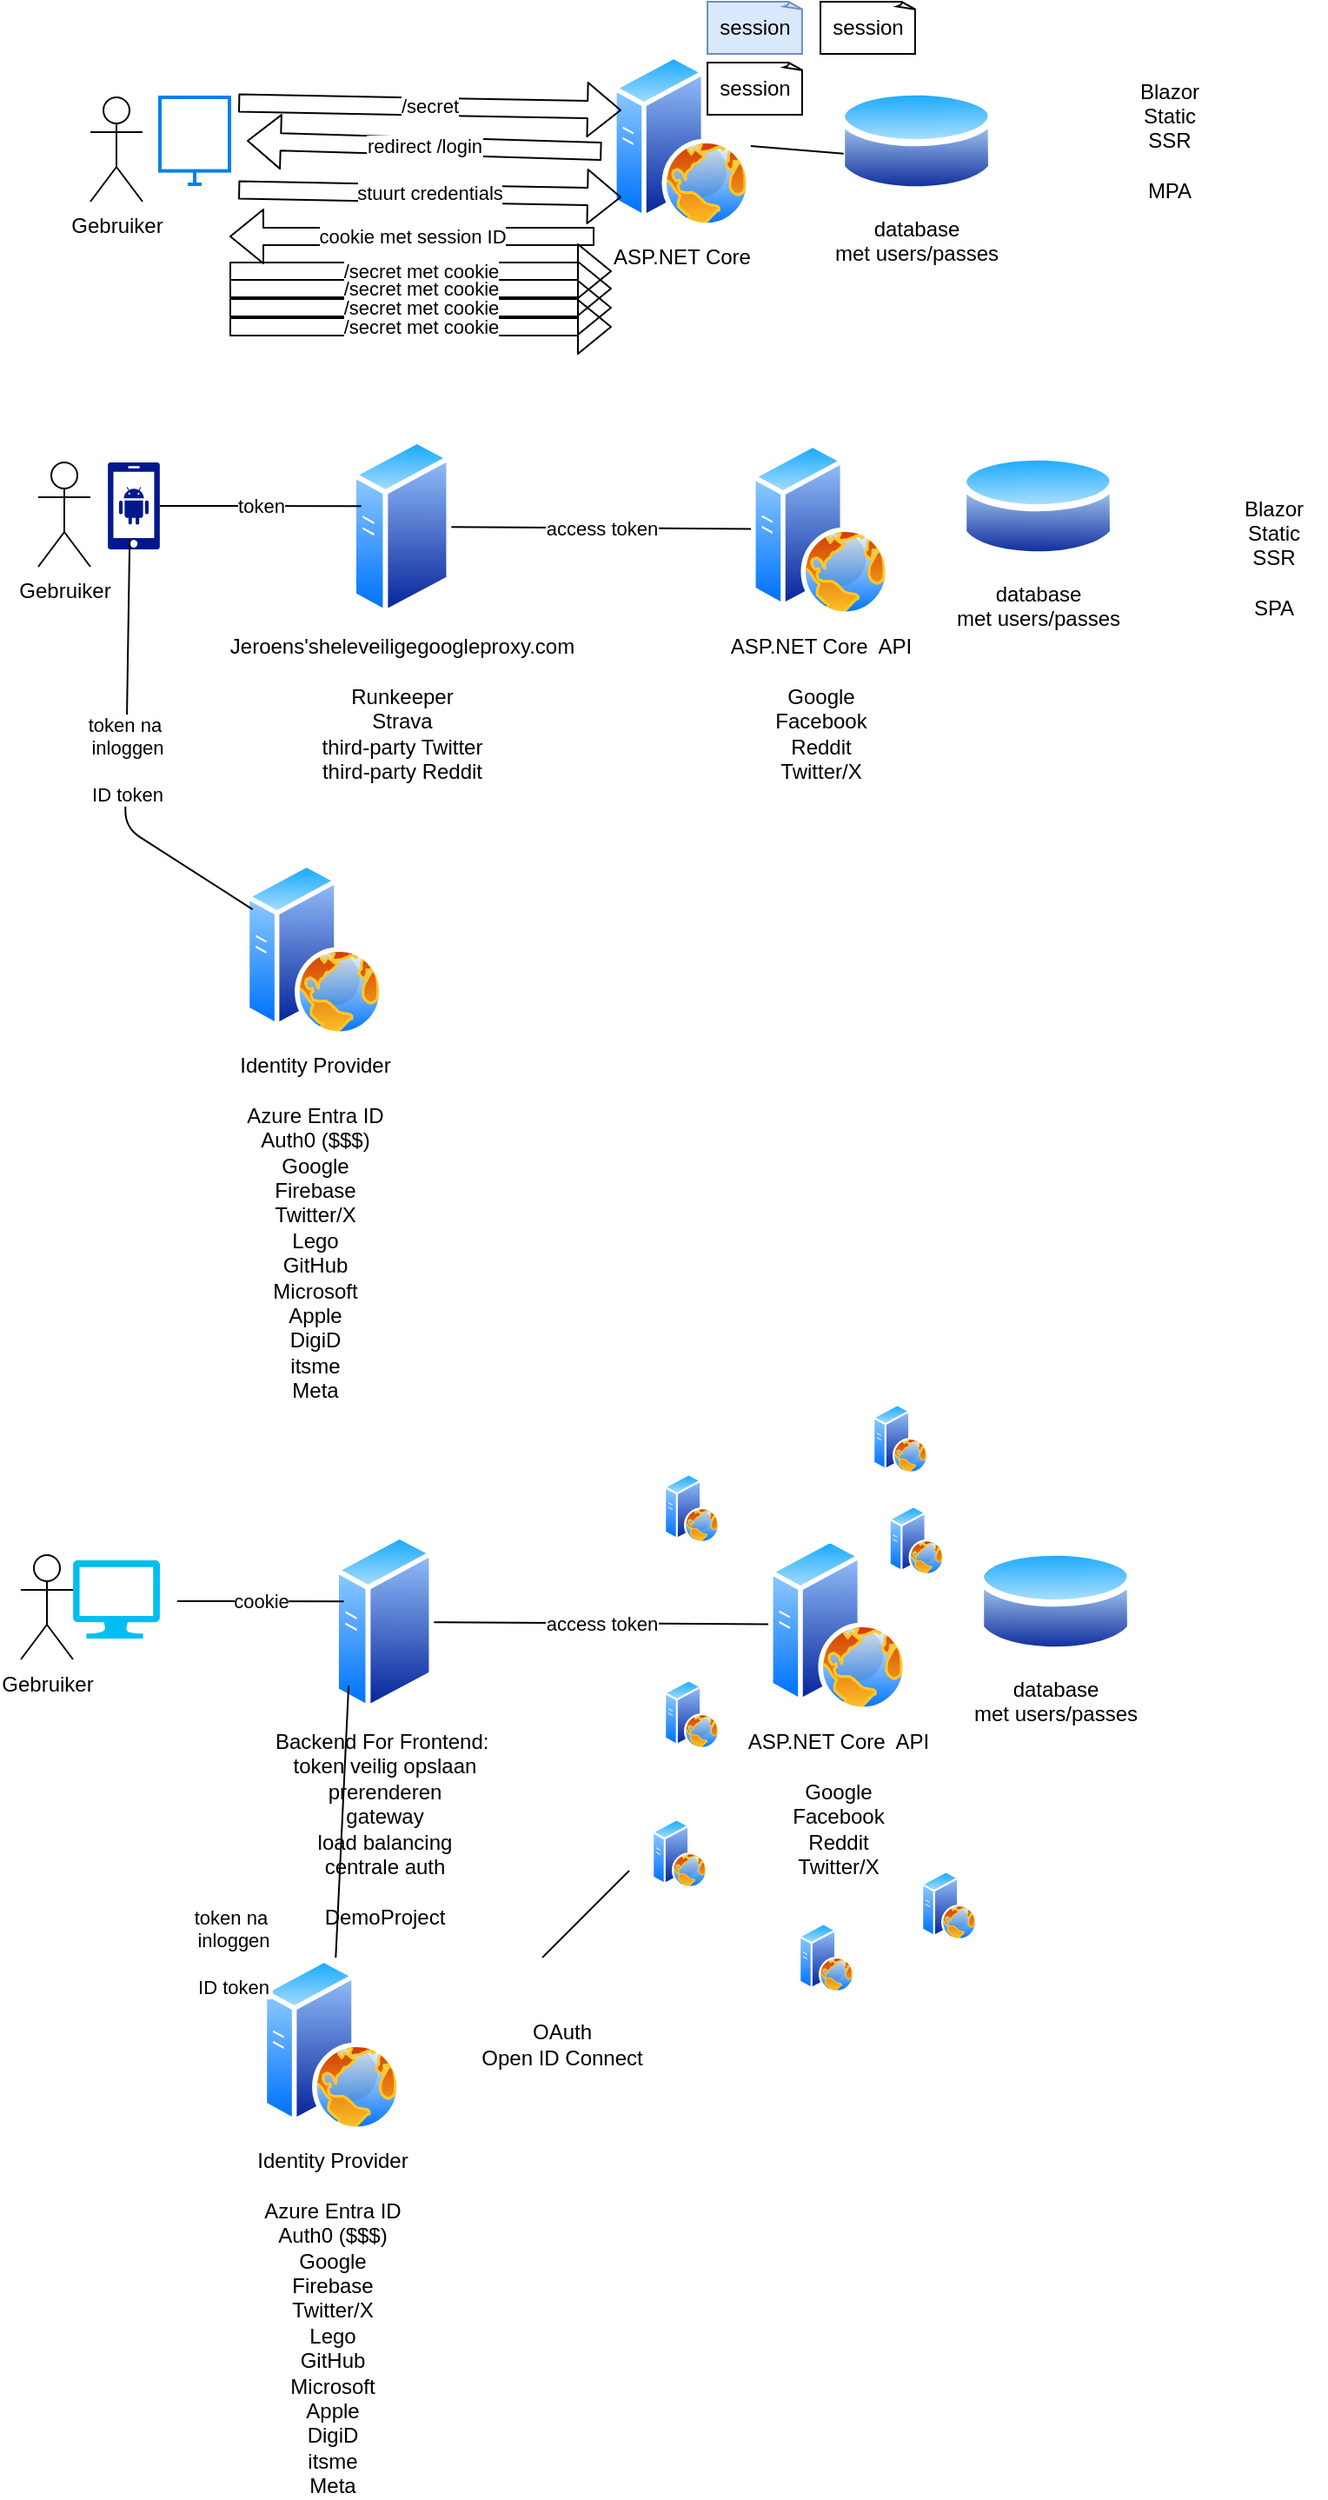 <mxfile>
    <diagram id="2twVsMTmsJxOmvo7T2g_" name="Page-1">
        <mxGraphModel dx="794" dy="629" grid="1" gridSize="10" guides="1" tooltips="1" connect="1" arrows="1" fold="1" page="1" pageScale="1" pageWidth="850" pageHeight="1100" math="0" shadow="0">
            <root>
                <mxCell id="0"/>
                <mxCell id="1" parent="0"/>
                <mxCell id="2" value="Gebruiker" style="shape=umlActor;verticalLabelPosition=bottom;verticalAlign=top;html=1;outlineConnect=0;" vertex="1" parent="1">
                    <mxGeometry x="70" y="60" width="30" height="60" as="geometry"/>
                </mxCell>
                <mxCell id="3" value="" style="html=1;verticalLabelPosition=bottom;align=center;labelBackgroundColor=#ffffff;verticalAlign=top;strokeWidth=2;strokeColor=#0080F0;shadow=0;dashed=0;shape=mxgraph.ios7.icons.monitor;" vertex="1" parent="1">
                    <mxGeometry x="110" y="60" width="40" height="50" as="geometry"/>
                </mxCell>
                <mxCell id="4" value="ASP.NET Core" style="image;aspect=fixed;perimeter=ellipsePerimeter;html=1;align=center;shadow=0;dashed=0;spacingTop=3;image=img/lib/active_directory/web_server.svg;" vertex="1" parent="1">
                    <mxGeometry x="370" y="35" width="80" height="100" as="geometry"/>
                </mxCell>
                <mxCell id="5" value="database&lt;div&gt;met users/passes&lt;/div&gt;" style="image;aspect=fixed;perimeter=ellipsePerimeter;html=1;align=center;shadow=0;dashed=0;spacingTop=3;image=img/lib/active_directory/database.svg;" vertex="1" parent="1">
                    <mxGeometry x="500" y="51.5" width="90.54" height="67" as="geometry"/>
                </mxCell>
                <mxCell id="6" value="/secret" style="shape=flexArrow;endArrow=classic;html=1;exitX=1.073;exitY=0.265;exitDx=0;exitDy=0;exitPerimeter=0;entryX=0.069;entryY=0.424;entryDx=0;entryDy=0;entryPerimeter=0;" edge="1" parent="1">
                    <mxGeometry width="50" height="50" relative="1" as="geometry">
                        <mxPoint x="155.11" y="63.25" as="sourcePoint"/>
                        <mxPoint x="375.52" y="67.4" as="targetPoint"/>
                    </mxGeometry>
                </mxCell>
                <mxCell id="7" value="redirect /login" style="shape=flexArrow;endArrow=classic;html=1;exitX=-0.073;exitY=0.71;exitDx=0;exitDy=0;exitPerimeter=0;" edge="1" parent="1">
                    <mxGeometry width="50" height="50" relative="1" as="geometry">
                        <mxPoint x="364.16" y="91" as="sourcePoint"/>
                        <mxPoint x="160" y="85" as="targetPoint"/>
                    </mxGeometry>
                </mxCell>
                <mxCell id="8" value="stuurt credentials" style="shape=flexArrow;endArrow=classic;html=1;exitX=1.073;exitY=0.265;exitDx=0;exitDy=0;exitPerimeter=0;entryX=0.069;entryY=0.424;entryDx=0;entryDy=0;entryPerimeter=0;" edge="1" parent="1">
                    <mxGeometry width="50" height="50" relative="1" as="geometry">
                        <mxPoint x="155.11" y="113.25" as="sourcePoint"/>
                        <mxPoint x="375.52" y="117.4" as="targetPoint"/>
                    </mxGeometry>
                </mxCell>
                <mxCell id="9" value="" style="endArrow=none;html=1;entryX=0.037;entryY=0.611;entryDx=0;entryDy=0;entryPerimeter=0;" edge="1" parent="1" source="4" target="5">
                    <mxGeometry width="50" height="50" relative="1" as="geometry">
                        <mxPoint x="320" y="200" as="sourcePoint"/>
                        <mxPoint x="370" y="150" as="targetPoint"/>
                    </mxGeometry>
                </mxCell>
                <mxCell id="10" value="cookie met session ID" style="shape=flexArrow;endArrow=classic;html=1;" edge="1" parent="1">
                    <mxGeometry width="50" height="50" relative="1" as="geometry">
                        <mxPoint x="360" y="140" as="sourcePoint"/>
                        <mxPoint x="150" y="140" as="targetPoint"/>
                    </mxGeometry>
                </mxCell>
                <mxCell id="12" value="/secret met cookie" style="shape=flexArrow;endArrow=classic;html=1;" edge="1" parent="1">
                    <mxGeometry width="50" height="50" relative="1" as="geometry">
                        <mxPoint x="150" y="160" as="sourcePoint"/>
                        <mxPoint x="370" y="160" as="targetPoint"/>
                    </mxGeometry>
                </mxCell>
                <mxCell id="13" value="/secret met cookie" style="shape=flexArrow;endArrow=classic;html=1;" edge="1" parent="1">
                    <mxGeometry width="50" height="50" relative="1" as="geometry">
                        <mxPoint x="150" y="170" as="sourcePoint"/>
                        <mxPoint x="370" y="170" as="targetPoint"/>
                    </mxGeometry>
                </mxCell>
                <mxCell id="14" value="/secret met cookie" style="shape=flexArrow;endArrow=classic;html=1;" edge="1" parent="1">
                    <mxGeometry width="50" height="50" relative="1" as="geometry">
                        <mxPoint x="150" y="181" as="sourcePoint"/>
                        <mxPoint x="370" y="181" as="targetPoint"/>
                    </mxGeometry>
                </mxCell>
                <mxCell id="15" value="/secret met cookie" style="shape=flexArrow;endArrow=classic;html=1;" edge="1" parent="1">
                    <mxGeometry width="50" height="50" relative="1" as="geometry">
                        <mxPoint x="150" y="192" as="sourcePoint"/>
                        <mxPoint x="370" y="192" as="targetPoint"/>
                    </mxGeometry>
                </mxCell>
                <mxCell id="16" value="session" style="whiteSpace=wrap;html=1;shape=mxgraph.basic.document;fillColor=#dae8fc;strokeColor=#6c8ebf;" vertex="1" parent="1">
                    <mxGeometry x="425" y="5" width="55" height="30" as="geometry"/>
                </mxCell>
                <mxCell id="17" value="session" style="whiteSpace=wrap;html=1;shape=mxgraph.basic.document" vertex="1" parent="1">
                    <mxGeometry x="490" y="5" width="55" height="30" as="geometry"/>
                </mxCell>
                <mxCell id="18" value="session" style="whiteSpace=wrap;html=1;shape=mxgraph.basic.document" vertex="1" parent="1">
                    <mxGeometry x="425" y="40" width="55" height="30" as="geometry"/>
                </mxCell>
                <mxCell id="19" value="Gebruiker" style="shape=umlActor;verticalLabelPosition=bottom;verticalAlign=top;html=1;outlineConnect=0;" vertex="1" parent="1">
                    <mxGeometry x="40" y="270" width="30" height="60" as="geometry"/>
                </mxCell>
                <mxCell id="24" value="database&lt;div&gt;met users/passes&lt;/div&gt;" style="image;aspect=fixed;perimeter=ellipsePerimeter;html=1;align=center;shadow=0;dashed=0;spacingTop=3;image=img/lib/active_directory/database.svg;" vertex="1" parent="1">
                    <mxGeometry x="570" y="261.5" width="90.54" height="67" as="geometry"/>
                </mxCell>
                <mxCell id="25" value="ASP.NET Core&amp;nbsp; API&lt;div&gt;&lt;br&gt;&lt;/div&gt;&lt;div&gt;Google&lt;/div&gt;&lt;div&gt;Facebook&lt;/div&gt;&lt;div&gt;Reddit&lt;/div&gt;&lt;div&gt;Twitter/X&lt;/div&gt;" style="image;aspect=fixed;perimeter=ellipsePerimeter;html=1;align=center;shadow=0;dashed=0;spacingTop=3;image=img/lib/active_directory/web_server.svg;" vertex="1" parent="1">
                    <mxGeometry x="450" y="258.5" width="80" height="100" as="geometry"/>
                </mxCell>
                <mxCell id="27" value="Jeroens&#39;sheleveiligegoogleproxy.com&lt;div&gt;&lt;br&gt;&lt;/div&gt;&lt;div&gt;Runkeeper&lt;/div&gt;&lt;div&gt;Strava&lt;/div&gt;&lt;div&gt;third-party Twitter&lt;/div&gt;&lt;div&gt;third-party Reddit&lt;/div&gt;" style="image;aspect=fixed;perimeter=ellipsePerimeter;html=1;align=center;shadow=0;dashed=0;spacingTop=3;image=img/lib/active_directory/generic_server.svg;" vertex="1" parent="1">
                    <mxGeometry x="220" y="255.5" width="57.68" height="103" as="geometry"/>
                </mxCell>
                <mxCell id="28" value="token" style="endArrow=none;html=1;entryX=0.101;entryY=0.385;entryDx=0;entryDy=0;entryPerimeter=0;exitX=1;exitY=0.5;exitDx=0;exitDy=0;exitPerimeter=0;" edge="1" parent="1" source="29" target="27">
                    <mxGeometry width="50" height="50" relative="1" as="geometry">
                        <mxPoint x="150" y="295.575" as="sourcePoint"/>
                        <mxPoint x="240" y="300" as="targetPoint"/>
                    </mxGeometry>
                </mxCell>
                <mxCell id="29" value="" style="sketch=0;aspect=fixed;pointerEvents=1;shadow=0;dashed=0;html=1;strokeColor=none;labelPosition=center;verticalLabelPosition=bottom;verticalAlign=top;align=center;fillColor=#00188D;shape=mxgraph.mscae.enterprise.android_phone" vertex="1" parent="1">
                    <mxGeometry x="80" y="270" width="30" height="50" as="geometry"/>
                </mxCell>
                <mxCell id="30" value="access token" style="endArrow=none;html=1;" edge="1" parent="1" source="27" target="25">
                    <mxGeometry width="50" height="50" relative="1" as="geometry">
                        <mxPoint x="310" y="340" as="sourcePoint"/>
                        <mxPoint x="360" y="290" as="targetPoint"/>
                    </mxGeometry>
                </mxCell>
                <mxCell id="31" value="Identity Provider&lt;div&gt;&lt;br&gt;&lt;/div&gt;&lt;div&gt;Azure Entra ID&lt;/div&gt;&lt;div&gt;Auth0 ($$$)&lt;/div&gt;&lt;div&gt;Google&lt;/div&gt;&lt;div&gt;Firebase&lt;/div&gt;&lt;div&gt;Twitter/X&lt;/div&gt;&lt;div&gt;Lego&lt;/div&gt;&lt;div&gt;GitHub&lt;/div&gt;&lt;div&gt;Microsoft&lt;/div&gt;&lt;div&gt;Apple&lt;/div&gt;&lt;div&gt;DigiD&lt;/div&gt;&lt;div&gt;itsme&lt;/div&gt;&lt;div&gt;Meta&lt;/div&gt;" style="image;aspect=fixed;perimeter=ellipsePerimeter;html=1;align=center;shadow=0;dashed=0;spacingTop=3;image=img/lib/active_directory/web_server.svg;" vertex="1" parent="1">
                    <mxGeometry x="158.84" y="500" width="80" height="100" as="geometry"/>
                </mxCell>
                <mxCell id="32" value="token na&amp;nbsp;&lt;div&gt;inloggen&lt;/div&gt;&lt;div&gt;&lt;br&gt;&lt;/div&gt;&lt;div&gt;ID token&lt;/div&gt;" style="endArrow=none;html=1;entryX=0.42;entryY=0.894;entryDx=0;entryDy=0;entryPerimeter=0;" edge="1" parent="1" source="31" target="29">
                    <mxGeometry width="50" height="50" relative="1" as="geometry">
                        <mxPoint x="310" y="470" as="sourcePoint"/>
                        <mxPoint x="190" y="360" as="targetPoint"/>
                        <Array as="points">
                            <mxPoint x="90" y="480"/>
                        </Array>
                    </mxGeometry>
                </mxCell>
                <mxCell id="33" value="Blazor Static SSR&lt;div&gt;&lt;br&gt;&lt;/div&gt;&lt;div&gt;MPA&lt;/div&gt;" style="text;html=1;align=center;verticalAlign=middle;whiteSpace=wrap;rounded=0;" vertex="1" parent="1">
                    <mxGeometry x="660.54" y="70" width="60" height="30" as="geometry"/>
                </mxCell>
                <mxCell id="34" value="Blazor Static SSR&lt;div&gt;&lt;br&gt;&lt;/div&gt;&lt;div&gt;SPA&lt;/div&gt;" style="text;html=1;align=center;verticalAlign=middle;whiteSpace=wrap;rounded=0;" vertex="1" parent="1">
                    <mxGeometry x="720.54" y="310" width="60" height="30" as="geometry"/>
                </mxCell>
                <mxCell id="35" value="Gebruiker" style="shape=umlActor;verticalLabelPosition=bottom;verticalAlign=top;html=1;outlineConnect=0;" vertex="1" parent="1">
                    <mxGeometry x="30" y="898.5" width="30" height="60" as="geometry"/>
                </mxCell>
                <mxCell id="36" value="database&lt;div&gt;met users/passes&lt;/div&gt;" style="image;aspect=fixed;perimeter=ellipsePerimeter;html=1;align=center;shadow=0;dashed=0;spacingTop=3;image=img/lib/active_directory/database.svg;" vertex="1" parent="1">
                    <mxGeometry x="580" y="891.5" width="90.54" height="67" as="geometry"/>
                </mxCell>
                <mxCell id="37" value="ASP.NET Core&amp;nbsp; API&lt;div&gt;&lt;br&gt;&lt;/div&gt;&lt;div&gt;Google&lt;/div&gt;&lt;div&gt;Facebook&lt;/div&gt;&lt;div&gt;Reddit&lt;/div&gt;&lt;div&gt;Twitter/X&lt;/div&gt;" style="image;aspect=fixed;perimeter=ellipsePerimeter;html=1;align=center;shadow=0;dashed=0;spacingTop=3;image=img/lib/active_directory/web_server.svg;" vertex="1" parent="1">
                    <mxGeometry x="460" y="888.5" width="80" height="100" as="geometry"/>
                </mxCell>
                <mxCell id="38" value="Backend For Frontend:&amp;nbsp;&lt;div&gt;token veilig opslaan&lt;/div&gt;&lt;div&gt;prerenderen&lt;/div&gt;&lt;div&gt;gateway&lt;/div&gt;&lt;div&gt;load balancing&lt;/div&gt;&lt;div&gt;centrale auth&lt;/div&gt;&lt;div&gt;&lt;br&gt;&lt;/div&gt;&lt;div&gt;DemoProject&lt;/div&gt;" style="image;aspect=fixed;perimeter=ellipsePerimeter;html=1;align=center;shadow=0;dashed=0;spacingTop=3;image=img/lib/active_directory/generic_server.svg;" vertex="1" parent="1">
                    <mxGeometry x="210" y="885.5" width="57.68" height="103" as="geometry"/>
                </mxCell>
                <mxCell id="39" value="cookie" style="endArrow=none;html=1;entryX=0.101;entryY=0.385;entryDx=0;entryDy=0;entryPerimeter=0;exitX=1;exitY=0.5;exitDx=0;exitDy=0;exitPerimeter=0;" edge="1" parent="1" target="38">
                    <mxGeometry width="50" height="50" relative="1" as="geometry">
                        <mxPoint x="120" y="925" as="sourcePoint"/>
                        <mxPoint x="250" y="930" as="targetPoint"/>
                    </mxGeometry>
                </mxCell>
                <mxCell id="41" value="access token" style="endArrow=none;html=1;" edge="1" parent="1" source="38" target="37">
                    <mxGeometry width="50" height="50" relative="1" as="geometry">
                        <mxPoint x="320" y="970" as="sourcePoint"/>
                        <mxPoint x="370" y="920" as="targetPoint"/>
                    </mxGeometry>
                </mxCell>
                <mxCell id="42" value="Identity Provider&lt;div&gt;&lt;br&gt;&lt;/div&gt;&lt;div&gt;Azure Entra ID&lt;/div&gt;&lt;div&gt;Auth0 ($$$)&lt;/div&gt;&lt;div&gt;Google&lt;/div&gt;&lt;div&gt;Firebase&lt;/div&gt;&lt;div&gt;Twitter/X&lt;/div&gt;&lt;div&gt;Lego&lt;/div&gt;&lt;div&gt;GitHub&lt;/div&gt;&lt;div&gt;Microsoft&lt;/div&gt;&lt;div&gt;Apple&lt;/div&gt;&lt;div&gt;DigiD&lt;/div&gt;&lt;div&gt;itsme&lt;/div&gt;&lt;div&gt;Meta&lt;/div&gt;" style="image;aspect=fixed;perimeter=ellipsePerimeter;html=1;align=center;shadow=0;dashed=0;spacingTop=3;image=img/lib/active_directory/web_server.svg;" vertex="1" parent="1">
                    <mxGeometry x="168.84" y="1130" width="80" height="100" as="geometry"/>
                </mxCell>
                <mxCell id="43" value="token na&amp;nbsp;&lt;div&gt;inloggen&lt;/div&gt;&lt;div&gt;&lt;br&gt;&lt;/div&gt;&lt;div&gt;ID token&lt;/div&gt;" style="endArrow=none;html=1;entryX=0;entryY=1;entryDx=0;entryDy=0;" edge="1" parent="1" source="42" target="38">
                    <mxGeometry x="-0.999" y="59" width="50" height="50" relative="1" as="geometry">
                        <mxPoint x="320" y="1100" as="sourcePoint"/>
                        <mxPoint x="102.6" y="944.7" as="targetPoint"/>
                        <Array as="points"/>
                        <mxPoint as="offset"/>
                    </mxGeometry>
                </mxCell>
                <mxCell id="44" value="" style="verticalLabelPosition=bottom;html=1;verticalAlign=top;align=center;strokeColor=none;fillColor=#00BEF2;shape=mxgraph.azure.computer;pointerEvents=1;" vertex="1" parent="1">
                    <mxGeometry x="60" y="901.5" width="50" height="45" as="geometry"/>
                </mxCell>
                <mxCell id="45" value="" style="image;aspect=fixed;perimeter=ellipsePerimeter;html=1;align=center;shadow=0;dashed=0;spacingTop=3;image=img/lib/active_directory/web_server.svg;" vertex="1" parent="1">
                    <mxGeometry x="477.5" y="1110" width="32" height="40" as="geometry"/>
                </mxCell>
                <mxCell id="46" value="" style="image;aspect=fixed;perimeter=ellipsePerimeter;html=1;align=center;shadow=0;dashed=0;spacingTop=3;image=img/lib/active_directory/web_server.svg;" vertex="1" parent="1">
                    <mxGeometry x="548" y="1080" width="32" height="40" as="geometry"/>
                </mxCell>
                <mxCell id="47" value="" style="image;aspect=fixed;perimeter=ellipsePerimeter;html=1;align=center;shadow=0;dashed=0;spacingTop=3;image=img/lib/active_directory/web_server.svg;" vertex="1" parent="1">
                    <mxGeometry x="393" y="1050" width="32" height="40" as="geometry"/>
                </mxCell>
                <mxCell id="48" value="" style="image;aspect=fixed;perimeter=ellipsePerimeter;html=1;align=center;shadow=0;dashed=0;spacingTop=3;image=img/lib/active_directory/web_server.svg;" vertex="1" parent="1">
                    <mxGeometry x="400" y="970" width="32" height="40" as="geometry"/>
                </mxCell>
                <mxCell id="49" value="" style="image;aspect=fixed;perimeter=ellipsePerimeter;html=1;align=center;shadow=0;dashed=0;spacingTop=3;image=img/lib/active_directory/web_server.svg;" vertex="1" parent="1">
                    <mxGeometry x="400" y="851.5" width="32" height="40" as="geometry"/>
                </mxCell>
                <mxCell id="50" value="" style="image;aspect=fixed;perimeter=ellipsePerimeter;html=1;align=center;shadow=0;dashed=0;spacingTop=3;image=img/lib/active_directory/web_server.svg;" vertex="1" parent="1">
                    <mxGeometry x="520" y="811.5" width="32" height="40" as="geometry"/>
                </mxCell>
                <mxCell id="51" value="" style="image;aspect=fixed;perimeter=ellipsePerimeter;html=1;align=center;shadow=0;dashed=0;spacingTop=3;image=img/lib/active_directory/web_server.svg;" vertex="1" parent="1">
                    <mxGeometry x="529.27" y="870" width="32" height="40" as="geometry"/>
                </mxCell>
                <mxCell id="52" value="" style="endArrow=none;html=1;" edge="1" parent="1">
                    <mxGeometry width="50" height="50" relative="1" as="geometry">
                        <mxPoint x="330" y="1130" as="sourcePoint"/>
                        <mxPoint x="380" y="1080" as="targetPoint"/>
                    </mxGeometry>
                </mxCell>
                <mxCell id="53" value="OAuth&lt;div&gt;Open ID Connect&lt;/div&gt;" style="text;html=1;align=center;verticalAlign=middle;whiteSpace=wrap;rounded=0;" vertex="1" parent="1">
                    <mxGeometry x="277.68" y="1165" width="127" height="30" as="geometry"/>
                </mxCell>
            </root>
        </mxGraphModel>
    </diagram>
</mxfile>